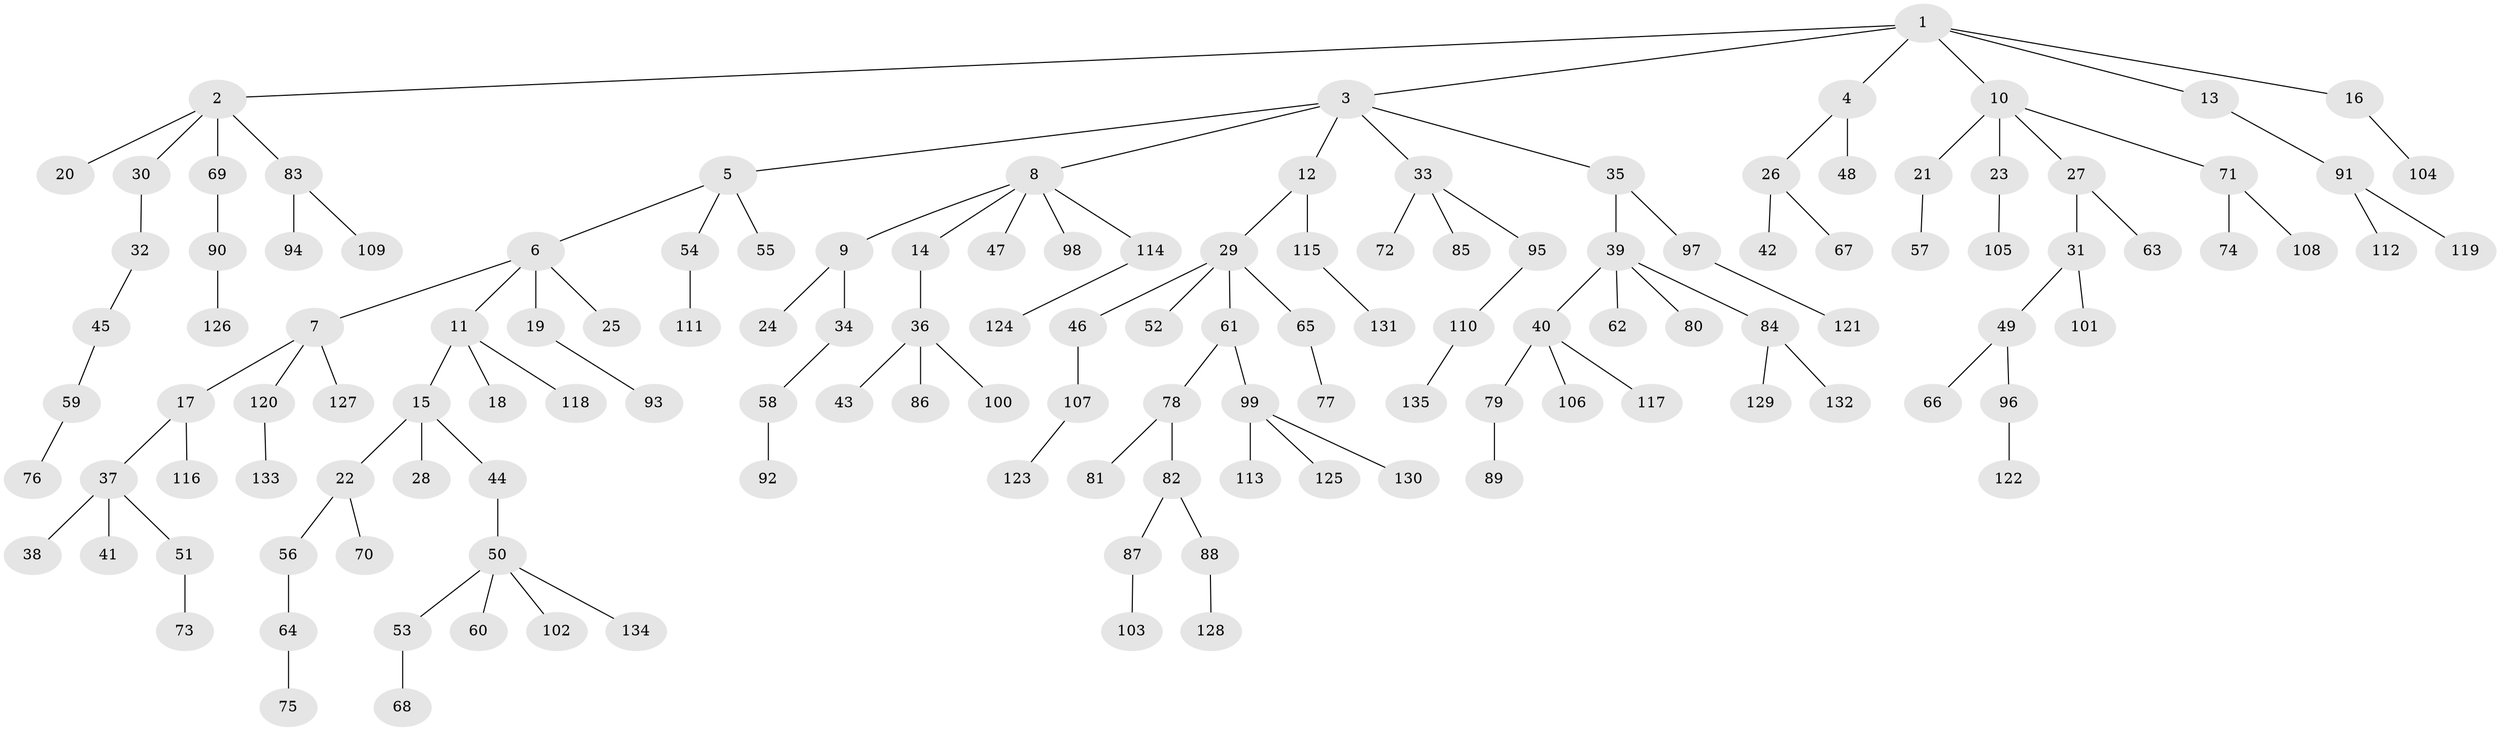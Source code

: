 // coarse degree distribution, {7: 0.023809523809523808, 1: 0.4523809523809524, 6: 0.023809523809523808, 2: 0.35714285714285715, 3: 0.09523809523809523, 4: 0.047619047619047616}
// Generated by graph-tools (version 1.1) at 2025/51/03/04/25 22:51:44]
// undirected, 135 vertices, 134 edges
graph export_dot {
  node [color=gray90,style=filled];
  1;
  2;
  3;
  4;
  5;
  6;
  7;
  8;
  9;
  10;
  11;
  12;
  13;
  14;
  15;
  16;
  17;
  18;
  19;
  20;
  21;
  22;
  23;
  24;
  25;
  26;
  27;
  28;
  29;
  30;
  31;
  32;
  33;
  34;
  35;
  36;
  37;
  38;
  39;
  40;
  41;
  42;
  43;
  44;
  45;
  46;
  47;
  48;
  49;
  50;
  51;
  52;
  53;
  54;
  55;
  56;
  57;
  58;
  59;
  60;
  61;
  62;
  63;
  64;
  65;
  66;
  67;
  68;
  69;
  70;
  71;
  72;
  73;
  74;
  75;
  76;
  77;
  78;
  79;
  80;
  81;
  82;
  83;
  84;
  85;
  86;
  87;
  88;
  89;
  90;
  91;
  92;
  93;
  94;
  95;
  96;
  97;
  98;
  99;
  100;
  101;
  102;
  103;
  104;
  105;
  106;
  107;
  108;
  109;
  110;
  111;
  112;
  113;
  114;
  115;
  116;
  117;
  118;
  119;
  120;
  121;
  122;
  123;
  124;
  125;
  126;
  127;
  128;
  129;
  130;
  131;
  132;
  133;
  134;
  135;
  1 -- 2;
  1 -- 3;
  1 -- 4;
  1 -- 10;
  1 -- 13;
  1 -- 16;
  2 -- 20;
  2 -- 30;
  2 -- 69;
  2 -- 83;
  3 -- 5;
  3 -- 8;
  3 -- 12;
  3 -- 33;
  3 -- 35;
  4 -- 26;
  4 -- 48;
  5 -- 6;
  5 -- 54;
  5 -- 55;
  6 -- 7;
  6 -- 11;
  6 -- 19;
  6 -- 25;
  7 -- 17;
  7 -- 120;
  7 -- 127;
  8 -- 9;
  8 -- 14;
  8 -- 47;
  8 -- 98;
  8 -- 114;
  9 -- 24;
  9 -- 34;
  10 -- 21;
  10 -- 23;
  10 -- 27;
  10 -- 71;
  11 -- 15;
  11 -- 18;
  11 -- 118;
  12 -- 29;
  12 -- 115;
  13 -- 91;
  14 -- 36;
  15 -- 22;
  15 -- 28;
  15 -- 44;
  16 -- 104;
  17 -- 37;
  17 -- 116;
  19 -- 93;
  21 -- 57;
  22 -- 56;
  22 -- 70;
  23 -- 105;
  26 -- 42;
  26 -- 67;
  27 -- 31;
  27 -- 63;
  29 -- 46;
  29 -- 52;
  29 -- 61;
  29 -- 65;
  30 -- 32;
  31 -- 49;
  31 -- 101;
  32 -- 45;
  33 -- 72;
  33 -- 85;
  33 -- 95;
  34 -- 58;
  35 -- 39;
  35 -- 97;
  36 -- 43;
  36 -- 86;
  36 -- 100;
  37 -- 38;
  37 -- 41;
  37 -- 51;
  39 -- 40;
  39 -- 62;
  39 -- 80;
  39 -- 84;
  40 -- 79;
  40 -- 106;
  40 -- 117;
  44 -- 50;
  45 -- 59;
  46 -- 107;
  49 -- 66;
  49 -- 96;
  50 -- 53;
  50 -- 60;
  50 -- 102;
  50 -- 134;
  51 -- 73;
  53 -- 68;
  54 -- 111;
  56 -- 64;
  58 -- 92;
  59 -- 76;
  61 -- 78;
  61 -- 99;
  64 -- 75;
  65 -- 77;
  69 -- 90;
  71 -- 74;
  71 -- 108;
  78 -- 81;
  78 -- 82;
  79 -- 89;
  82 -- 87;
  82 -- 88;
  83 -- 94;
  83 -- 109;
  84 -- 129;
  84 -- 132;
  87 -- 103;
  88 -- 128;
  90 -- 126;
  91 -- 112;
  91 -- 119;
  95 -- 110;
  96 -- 122;
  97 -- 121;
  99 -- 113;
  99 -- 125;
  99 -- 130;
  107 -- 123;
  110 -- 135;
  114 -- 124;
  115 -- 131;
  120 -- 133;
}
